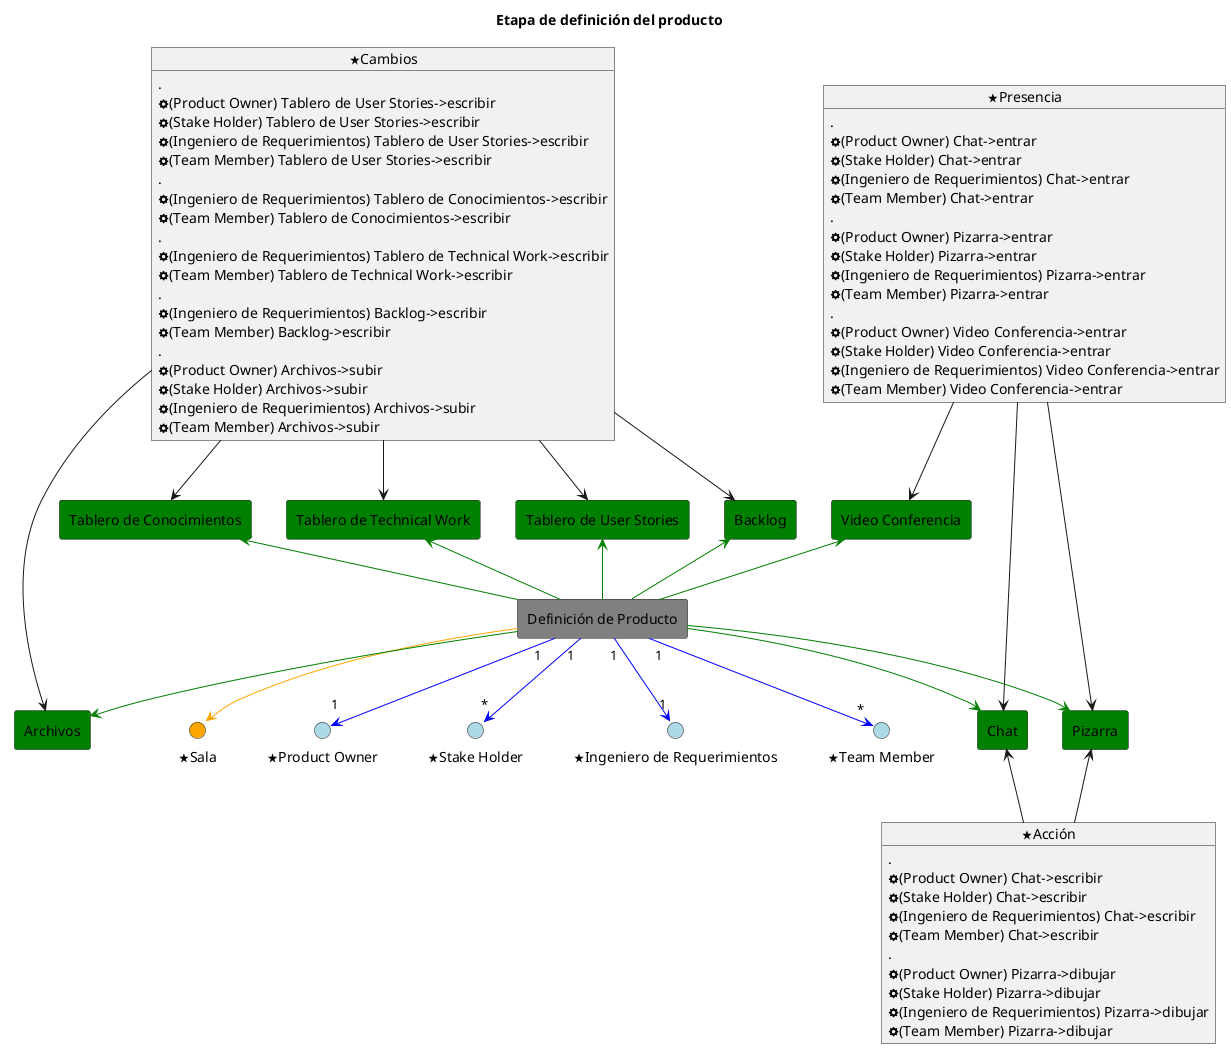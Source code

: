 @startuml
title Etapa de definición del producto
allowmixing

() "<&star>Product Owner" as owner #LightBlue
() "<&star>Stake Holder" as sh #LightBlue
() "<&star>Ingeniero de Requerimientos" as rem #LightBlue
() "<&star>Team Member" as tm #LightBlue
() "<&star>Sala" as room #Orange
rectangle "Video Conferencia" as video #Green
rectangle "Definición de Producto" as product #Gray
rectangle "Tablero de User Stories" as user_stories #Green
rectangle "Tablero de Technical Work" as technical_work #Green
rectangle "Tablero de Conocimientos" as knoledge_adquisition #Green
rectangle "Backlog" as product_backlog #Green
rectangle "Chat" as chat #Green
rectangle "Pizarra" as blackboard #Green
rectangle "Archivos" as files #Green

product "1" -d[#Blue]-> "1" owner
product "1" -d[#Blue]-> "*" sh
product "1" -d[#Blue]-> "1" rem
product "1" -d[#Blue]-> "*" tm
product -u[#Green]-> video
product -u[#Green]-> product_backlog
product -u[#Green]-> user_stories
product -u[#Green]-> technical_work
product -u[#Green]-> knoledge_adquisition
product -d[#Orange]-> room
product -d[#Green]-> blackboard
product -d[#Green]-> chat
product -d[#Green]-> files


object "<&star>Presencia" as Presencia {
    .
    <&cog>(Product Owner) Chat->entrar
    <&cog>(Stake Holder) Chat->entrar
    <&cog>(Ingeniero de Requerimientos) Chat->entrar
    <&cog>(Team Member) Chat->entrar
    .
    <&cog>(Product Owner) Pizarra->entrar
    <&cog>(Stake Holder) Pizarra->entrar
    <&cog>(Ingeniero de Requerimientos) Pizarra->entrar
    <&cog>(Team Member) Pizarra->entrar    
    .
    <&cog>(Product Owner) Video Conferencia->entrar
    <&cog>(Stake Holder) Video Conferencia->entrar
    <&cog>(Ingeniero de Requerimientos) Video Conferencia->entrar
    <&cog>(Team Member) Video Conferencia->entrar    

}


Presencia --> video
Presencia --> chat
Presencia --> blackboard


object "<&star>Acción" as Acción {
    .
    <&cog>(Product Owner) Chat->escribir
    <&cog>(Stake Holder) Chat->escribir
    <&cog>(Ingeniero de Requerimientos) Chat->escribir
    <&cog>(Team Member) Chat->escribir

    .
    <&cog>(Product Owner) Pizarra->dibujar
    <&cog>(Stake Holder) Pizarra->dibujar
    <&cog>(Ingeniero de Requerimientos) Pizarra->dibujar
    <&cog>(Team Member) Pizarra->dibujar
}

Acción -u-> chat
Acción -u-> blackboard

object "<&star>Cambios" as Cambios {
    .
    <&cog>(Product Owner) Tablero de User Stories->escribir
    <&cog>(Stake Holder) Tablero de User Stories->escribir
    <&cog>(Ingeniero de Requerimientos) Tablero de User Stories->escribir
    <&cog>(Team Member) Tablero de User Stories->escribir
    .
    <&cog>(Ingeniero de Requerimientos) Tablero de Conocimientos->escribir
    <&cog>(Team Member) Tablero de Conocimientos->escribir
    .
    <&cog>(Ingeniero de Requerimientos) Tablero de Technical Work->escribir
    <&cog>(Team Member) Tablero de Technical Work->escribir
    .
    <&cog>(Ingeniero de Requerimientos) Backlog->escribir
    <&cog>(Team Member) Backlog->escribir
    .
    <&cog>(Product Owner) Archivos->subir
    <&cog>(Stake Holder) Archivos->subir
    <&cog>(Ingeniero de Requerimientos) Archivos->subir
    <&cog>(Team Member) Archivos->subir    
}

Cambios -d-> files
Cambios -d-> user_stories
Cambios -d-> technical_work
Cambios -d-> knoledge_adquisition
Cambios -d-> product_backlog

@enduml

/'
    El diagrama de transición de estados dentro de la actividad
    recursos: 
        https://www.mountaingoatsoftware.com/agile/scrum/scrum-tools/product-backlog#:~:text=The%20agile%20product%20backlog%20in,functionality%20desired%20in%20the%20product.&text=The%20Scrum%20product%20backlog%20is,the%20product%20and%20its%20customers.


    consultas:
        si o si todos los estados a choices? o puede haber transferencia a estados directamente sin pasar por choice?
        todos los roles deben estar indicados en cada estado? o puede haber "subroles" ej Ingeniero de Requerimineto --> Team Member


'/
@startuml
title protocolo de definición de producto

state "Presentación/Introducción" as presentation
presentation: Available Operations:
presentation: ==================================================
presentation: (Product Owner) Video->hablar
presentation: (Stake Holder) Video->hablar
presentation: (Team Member) Video->hablar
presentation: (Ingeniero de Requerimientos) Video->hablar
presentation: 
presentation: Transition Operations:
presentation: ==================================================
presentation: (Ingeniero de Requerimientos) Tablero de User Stories->crear

state "Definición de Funcionalidad (nivel usuario)" as a1
a1: Available Operations:
a1: ==================================================
a1: (Product Owner) Video->hablar
a1: (Product Owner) Tablero de User Stories->escribir
a1: (Product Owner) Tablero de User Stories->leer
a1: (Product Owner) chat->escribir
a1: (Product Owner) Pizarra->dibujar
a1: (Product Owner) Archivos->subir
a1: (Product Owner) Archivos->descargar
a1: (Stake Holder) Video->hablar
a1: (Stake Holder) Tablero de User Stories->escribir
a1: (Stake Holder) Tablero de User Stories->leer
a1: (Stake Holder) chat->escribir
a1: (Stake Holder) Pizarra->dibujar
a1: (Stake Holder) Archivos->subir
a1: (Stake Holder) Archivos->descargar
a1: (Ingeniero de Requerimientos) Video->hablar
a1: (Ingeniero de Requeriminetos) Tablero de User Stories->escribir
a1: (Ingeniero de Requeriminetos) Tablero de User Stories->leer
a1: (Ingeniero de Requerimientos) chat->escribir
a1: (Ingeniero de Requerimientos) Pizarra->dibujar
a1: (Ingeniero de Requerimientos) Archivos->subir
a1: (Ingeniero de Requerimientos) Archivos->descargar
a1: (Team Member) Video-> hablar
a1: (Team Member) Tablero de User Stories->escribir
a1: (Team Member) Tablero de User Stories->leer
a1: (Team Member) chat->escribir
a1: (Team Member) Pizarra->dibujar
a1: (Team Member) Archivos->subir
a1: (Team Member) Archivos->descargar
a1:
a1: Transition Operations :
a1: ==================================================
a1: (Ingeniero de Requerimientos) Tablero de User Stories->finalizar


state "Selección de funcionalidad a refinar" as a3
a3: Available Operations:
a3: ==================================================
a3: (Product Owner) Video->hablar
a3: (Product Owner) Tablero de User Stories->leer
a3: (Ingeniero de Requerimientos) Video->hablar
a3: (Ingeniero de Requeriminetos) Tablero de User Stories->leer
a3: (Team Member) Video->hablar
a3: (Team Member) Tablero de User Stories->leer
a3:
a3: Transition Operations:
a3: ==================================================
a3:
a3: (Ingeniero de Requeriminetos) Tablero de User Stories->seleccionar
a3: (Team Member) Tablero de User Stories->seleccionar


state "Análisis y refinamiento de funcionalidad" as a2
a2: Available Operations:
a2: ==================================================
a2: (Product Owner) Video->hablar
a2: (Product Owner) Tablero de User Stories->leer
a2: (Product Owner) chat->escribir
a2: (Product Owner) Pizarra->dibujar
a2: (Product Owner) Archivos->subir
a2: (Product Owner) Archivos->descargar
a2: (Ingeniero de Requerimientos) Video->hablar
a2: (Ingeniero de Requerimientos) chat->escribir
a2: (Ingeniero de Requerimientos) Pizarra->dibujar
a2: (Ingeniero de Requerimientos) Archivos->subir
a2: (Ingeniero de Requerimientos) Archivos->descargar
a2: (Ingeniero de Requerimientos) Tablero de Technical Work->escribir
a2: (Ingeniero de Requerimientos) Tablero de Conocimientos->escribir
a2: (Ingeniero de Requerimientos) Backlog -> escribir
a2: (Team Member) Video->escuchar
a2: (Team Member) chat->escribir
a2: (Team Member) Pizarra->dibujar
a2: (Team Member) Archivos->subir
a2: (Team Member) Archivos->descargar
a2: (Team Member) Tablero de Technical Work->escribir
a2: (Team Member) Tablero de Conocimientos->escribir
a2: (Team Member) Backblog->escribir
a2:
a2: Transition Operations :
a2: ==================================================
a2: (Ingeniero de Requeriminetos) Backblog->commit
a2: (Team Member) Backblog->commit



state "Priorización de Blacklog" as a4
a4: Available Operations:
a4: ==================================================
a4: (Product Owner) Video->hablar
a4: (Product Owner) Backlog->escribir
a4: (Ingeniero de Requeriminetos) Video->hablar
a4: (Ingeniero de Requeriminetos) Backlog->escribir
a4: (Team Member) Video->hablar
a4: (Team Member) Backlog->escribir
a4:
a4: Transition Operations :
a4: ==================================================
a4: (Product Owner) Backlog->commit
a4: (Team Member) Backlog->commit
a4: (Ingeniero de Requerimientos) Backlog->commit

state c1 <<choice>>
 
[*] --> presentation
presentation --> a1
a1 --> a3
a3 --> a2
a2 --> c1
c1 --> a3 : quedan mas user stories a analizar
c1 --> a4 : no quedan mas user stories a analizar
a4 --> [*]

@enduml


